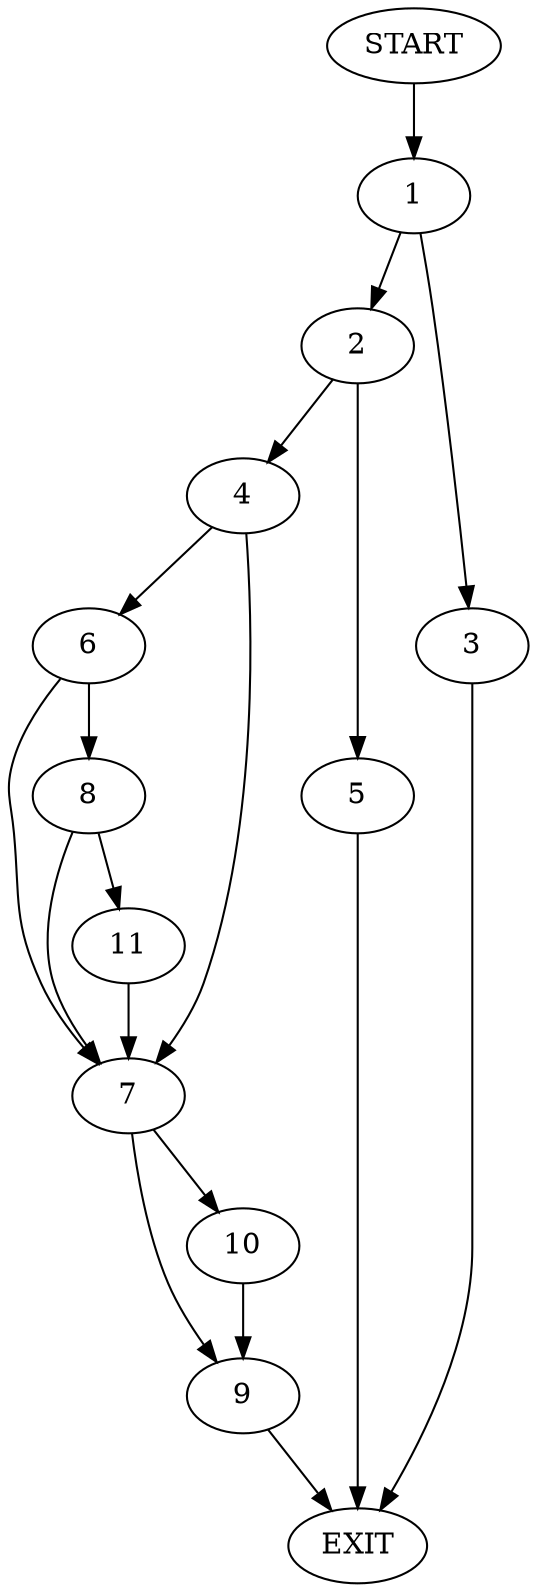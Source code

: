 digraph {
0 [label="START"]
12 [label="EXIT"]
0 -> 1
1 -> 2
1 -> 3
2 -> 4
2 -> 5
3 -> 12
4 -> 6
4 -> 7
5 -> 12
6 -> 8
6 -> 7
7 -> 9
7 -> 10
8 -> 11
8 -> 7
11 -> 7
10 -> 9
9 -> 12
}
